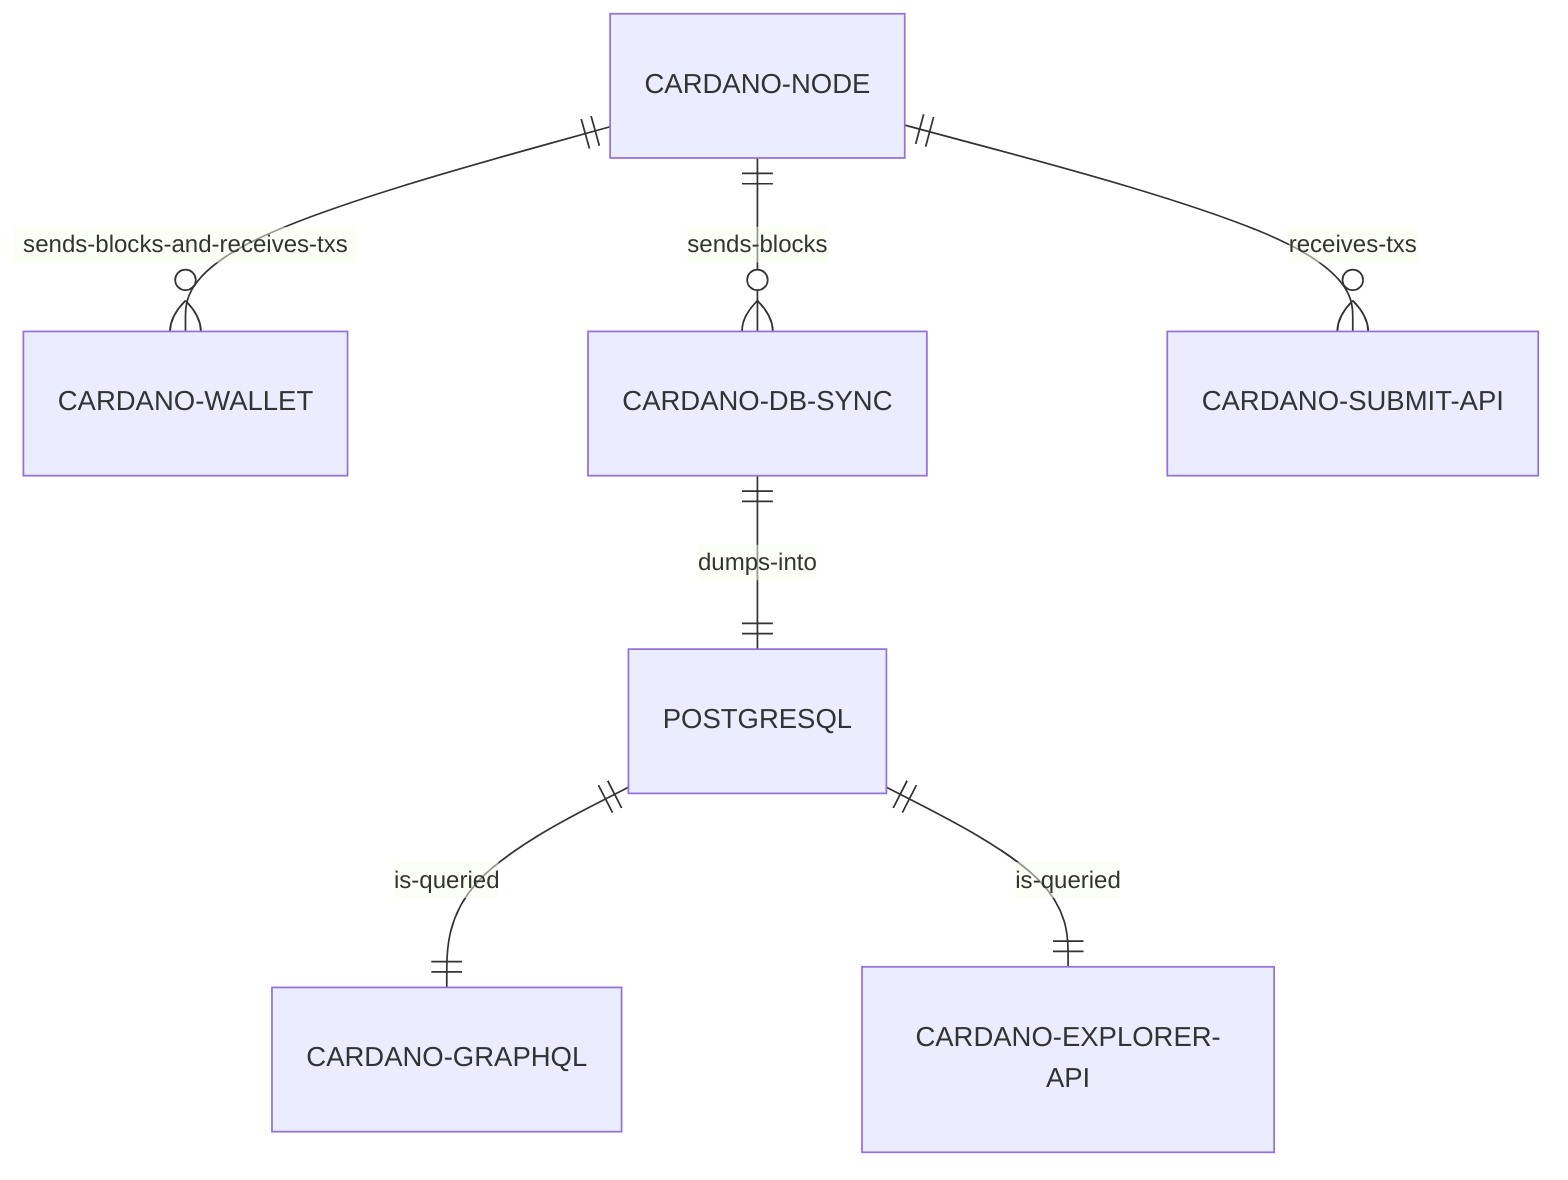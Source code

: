 erDiagram
  CARDANO-NODE ||--o{ CARDANO-WALLET : sends-blocks-and-receives-txs
  CARDANO-NODE ||--o{ CARDANO-DB-SYNC : sends-blocks
  CARDANO-NODE ||--o{ CARDANO-SUBMIT-API : receives-txs

  CARDANO-DB-SYNC ||--|| POSTGRESQL : dumps-into

  POSTGRESQL ||--|| CARDANO-GRAPHQL : is-queried
  POSTGRESQL ||--|| CARDANO-EXPLORER-API : is-queried